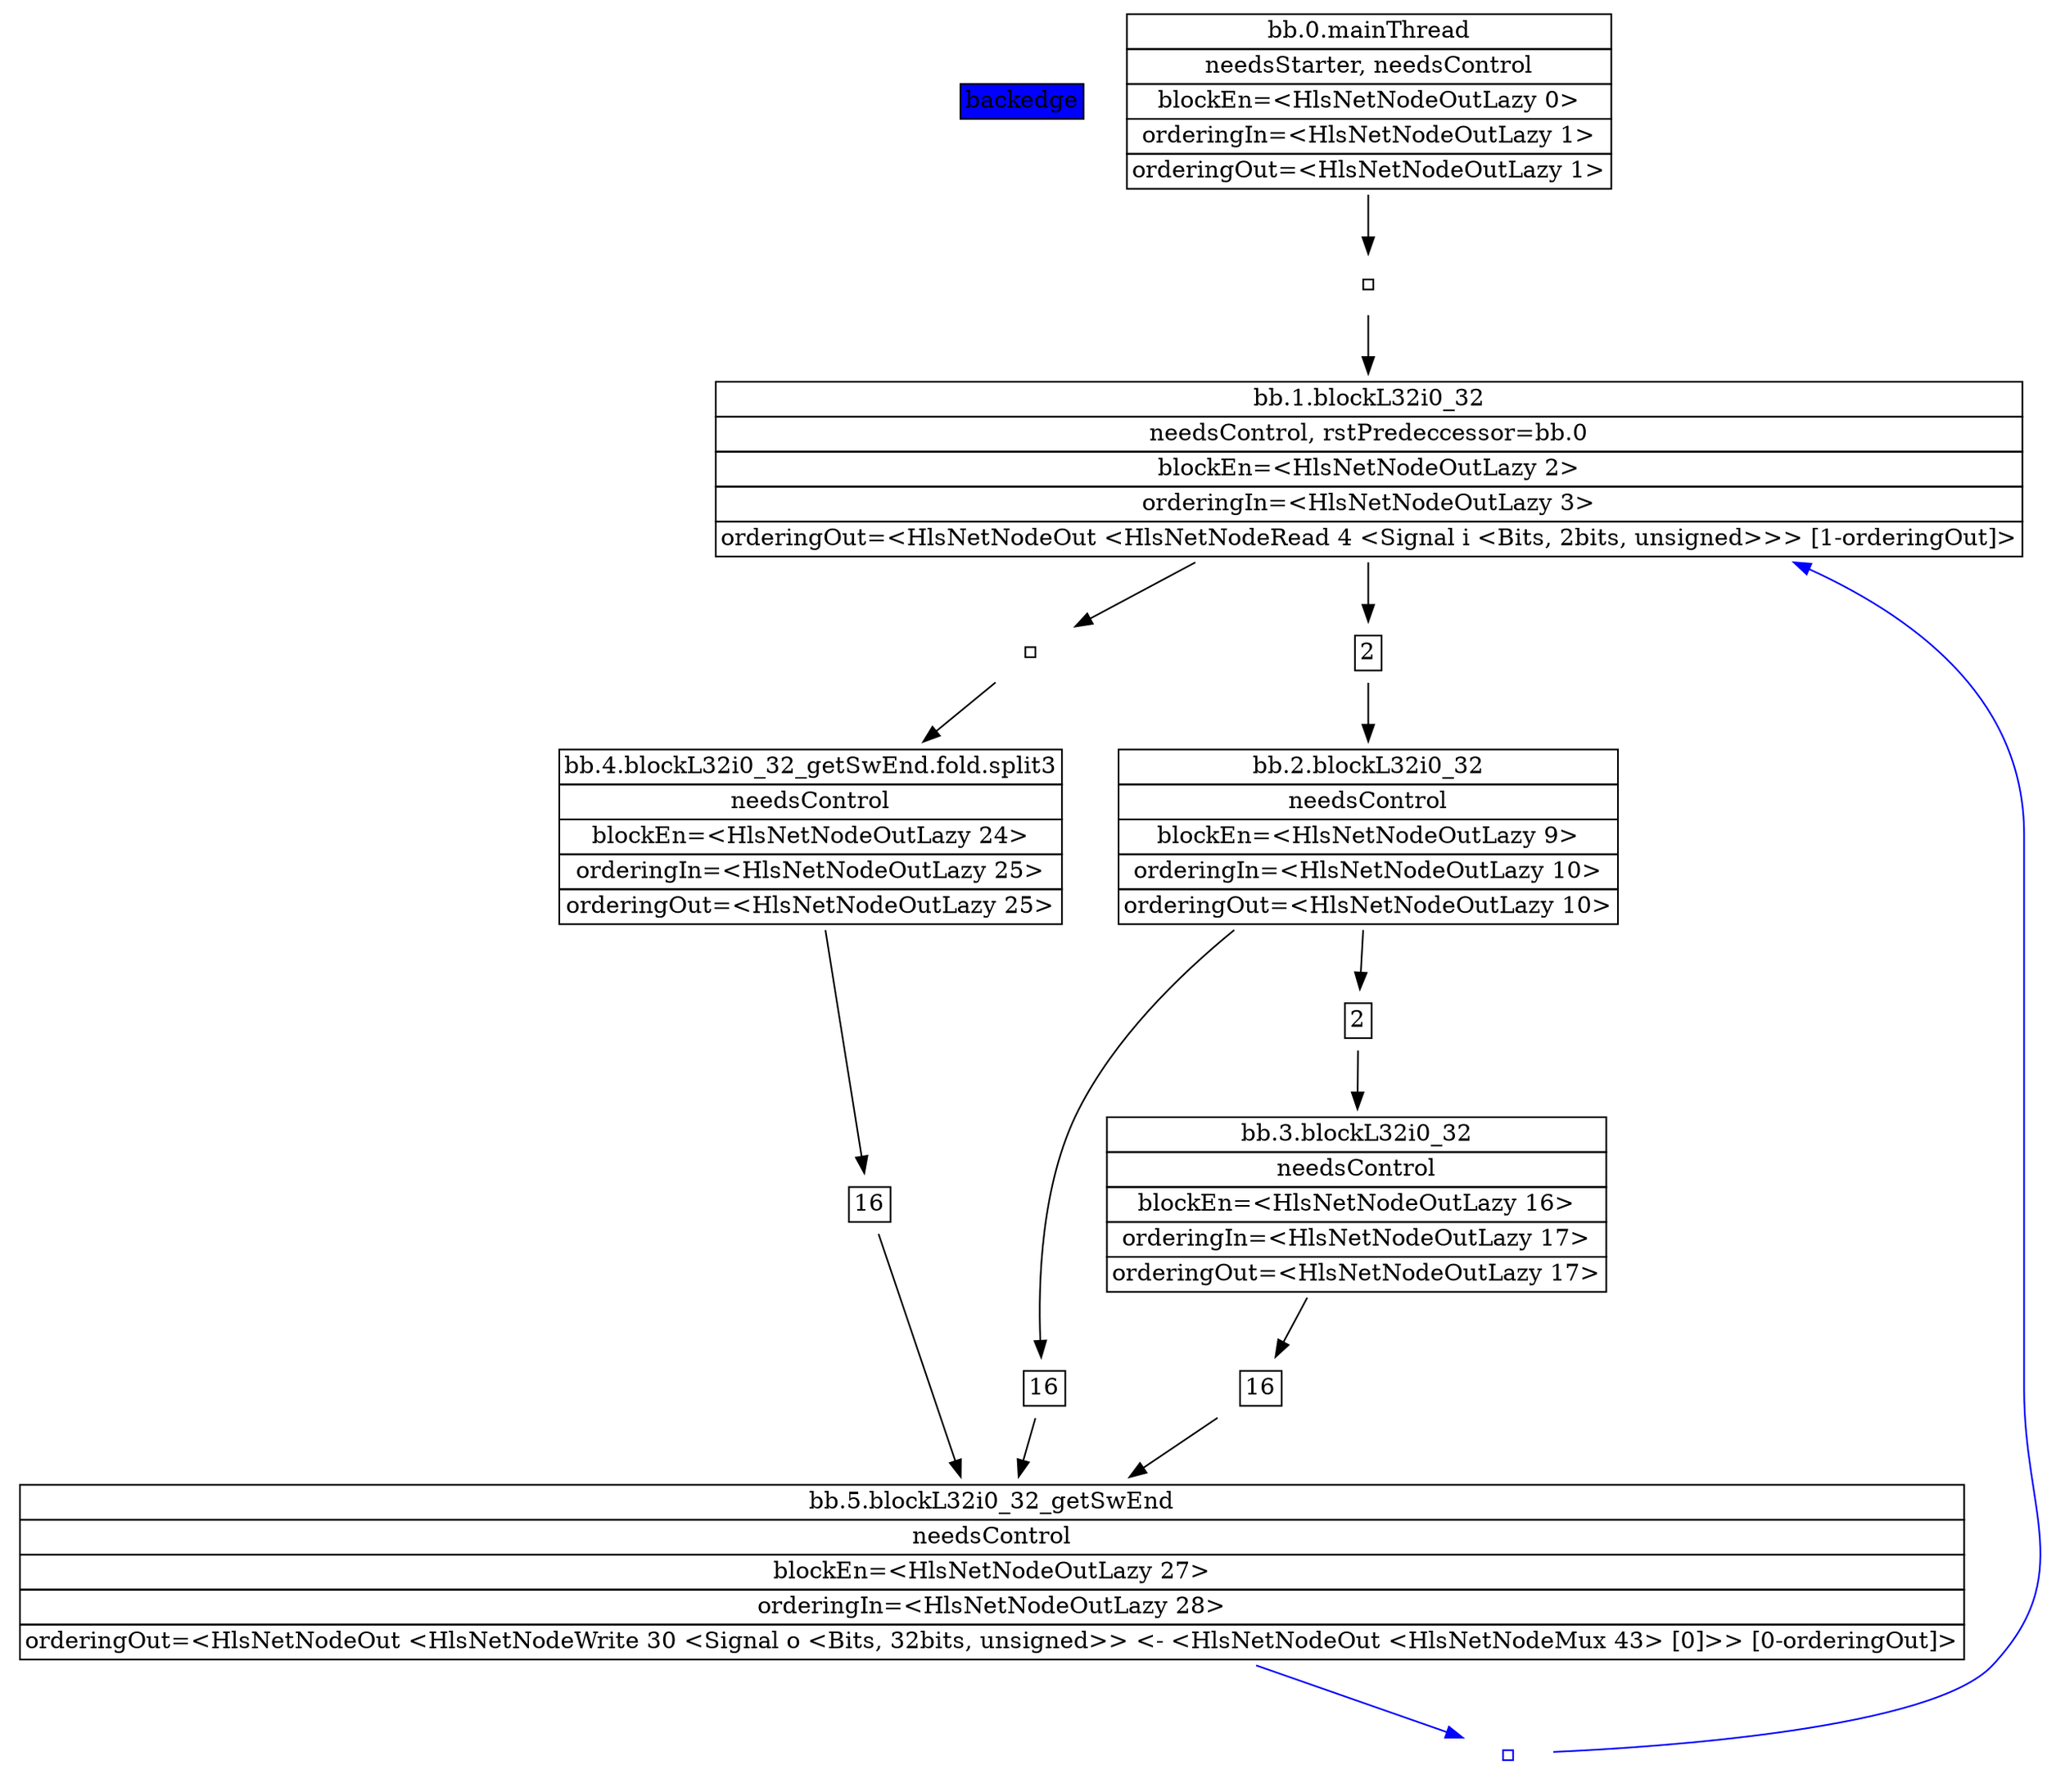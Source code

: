 digraph "mainThread" {
legend [label=<
<table border="0" cellborder="1" cellspacing="0">
  <tr><td bgcolor="blue">backedge</td></tr>
</table>>, shape=plain, style=filled];
bb0 [fillcolor=white, label=<
<table border="0" cellborder="1" cellspacing="0">
            <tr><td>bb.0.mainThread</td></tr>
            <tr><td>needsStarter, needsControl</td></tr>
            <tr><td>blockEn=&lt;HlsNetNodeOutLazy 0&gt;</td></tr>
            <tr><td>orderingIn=&lt;HlsNetNodeOutLazy 1&gt;</td></tr>
            <tr><td>orderingOut=&lt;HlsNetNodeOutLazy 1&gt;</td></tr>
        </table>
>, shape=plaintext, style=filled];
bb1 [fillcolor=white, label=<
<table border="0" cellborder="1" cellspacing="0">
            <tr><td>bb.1.blockL32i0_32</td></tr>
            <tr><td>needsControl, rstPredeccessor=bb.0</td></tr>
            <tr><td>blockEn=&lt;HlsNetNodeOutLazy 2&gt;</td></tr>
            <tr><td>orderingIn=&lt;HlsNetNodeOutLazy 3&gt;</td></tr>
            <tr><td>orderingOut=&lt;HlsNetNodeOut &lt;HlsNetNodeRead 4 &lt;Signal i &lt;Bits, 2bits, unsigned&gt;&gt;&gt; [1-orderingOut]&gt;</td></tr>
        </table>
>, shape=plaintext, style=filled];
bb2 [fillcolor=white, label=<
<table border="0" cellborder="1" cellspacing="0">
            <tr><td>bb.2.blockL32i0_32</td></tr>
            <tr><td>needsControl</td></tr>
            <tr><td>blockEn=&lt;HlsNetNodeOutLazy 9&gt;</td></tr>
            <tr><td>orderingIn=&lt;HlsNetNodeOutLazy 10&gt;</td></tr>
            <tr><td>orderingOut=&lt;HlsNetNodeOutLazy 10&gt;</td></tr>
        </table>
>, shape=plaintext, style=filled];
bb3 [fillcolor=white, label=<
<table border="0" cellborder="1" cellspacing="0">
            <tr><td>bb.3.blockL32i0_32</td></tr>
            <tr><td>needsControl</td></tr>
            <tr><td>blockEn=&lt;HlsNetNodeOutLazy 16&gt;</td></tr>
            <tr><td>orderingIn=&lt;HlsNetNodeOutLazy 17&gt;</td></tr>
            <tr><td>orderingOut=&lt;HlsNetNodeOutLazy 17&gt;</td></tr>
        </table>
>, shape=plaintext, style=filled];
bb4 [fillcolor=white, label=<
<table border="0" cellborder="1" cellspacing="0">
            <tr><td>bb.4.blockL32i0_32_getSwEnd.fold.split3</td></tr>
            <tr><td>needsControl</td></tr>
            <tr><td>blockEn=&lt;HlsNetNodeOutLazy 24&gt;</td></tr>
            <tr><td>orderingIn=&lt;HlsNetNodeOutLazy 25&gt;</td></tr>
            <tr><td>orderingOut=&lt;HlsNetNodeOutLazy 25&gt;</td></tr>
        </table>
>, shape=plaintext, style=filled];
bb5 [fillcolor=white, label=<
<table border="0" cellborder="1" cellspacing="0">
            <tr><td>bb.5.blockL32i0_32_getSwEnd</td></tr>
            <tr><td>needsControl</td></tr>
            <tr><td>blockEn=&lt;HlsNetNodeOutLazy 27&gt;</td></tr>
            <tr><td>orderingIn=&lt;HlsNetNodeOutLazy 28&gt;</td></tr>
            <tr><td>orderingOut=&lt;HlsNetNodeOut &lt;HlsNetNodeWrite 30 &lt;Signal o &lt;Bits, 32bits, unsigned&gt;&gt; &lt;- &lt;HlsNetNodeOut &lt;HlsNetNodeMux 43&gt; [0]&gt;&gt; [0-orderingOut]&gt;</td></tr>
        </table>
>, shape=plaintext, style=filled];
e0to1 [fillcolor=white, label=<
<table border="0" cellborder="1" cellspacing="0">
            <tr><td></td></tr>
        </table>
>, shape=plaintext, style=filled];
bb0 -> e0to1;
e0to1 -> bb1;
e1to5 [fillcolor=white, label=<
<table border="0" cellborder="1" cellspacing="0">
            <tr><td></td></tr>
        </table>
>, shape=plaintext, style=filled];
bb1 -> e1to5;
e1to5 -> bb4;
e1to2 [fillcolor=white, label=<
<table border="0" cellborder="1" cellspacing="0">
            <tr><td>2</td></tr>
        </table>
>, shape=plaintext, style=filled];
bb1 -> e1to2;
e1to2 -> bb2;
e2to6 [fillcolor=white, label=<
<table border="0" cellborder="1" cellspacing="0">
            <tr><td>16</td></tr>
        </table>
>, shape=plaintext, style=filled];
bb2 -> e2to6;
e2to6 -> bb5;
e2to3 [fillcolor=white, label=<
<table border="0" cellborder="1" cellspacing="0">
            <tr><td>2</td></tr>
        </table>
>, shape=plaintext, style=filled];
bb2 -> e2to3;
e2to3 -> bb3;
e3to6 [fillcolor=white, label=<
<table border="0" cellborder="1" cellspacing="0">
            <tr><td>16</td></tr>
        </table>
>, shape=plaintext, style=filled];
bb3 -> e3to6;
e3to6 -> bb5;
e5to6 [fillcolor=white, label=<
<table border="0" cellborder="1" cellspacing="0">
            <tr><td>16</td></tr>
        </table>
>, shape=plaintext, style=filled];
bb4 -> e5to6;
e5to6 -> bb5;
e6to1 [color=blue, fillcolor=white, label=<
<table border="0" cellborder="1" cellspacing="0">
            <tr><td></td></tr>
        </table>
>, shape=plaintext, style=filled];
bb5 -> e6to1  [color=blue];
e6to1 -> bb1  [color=blue];
}
